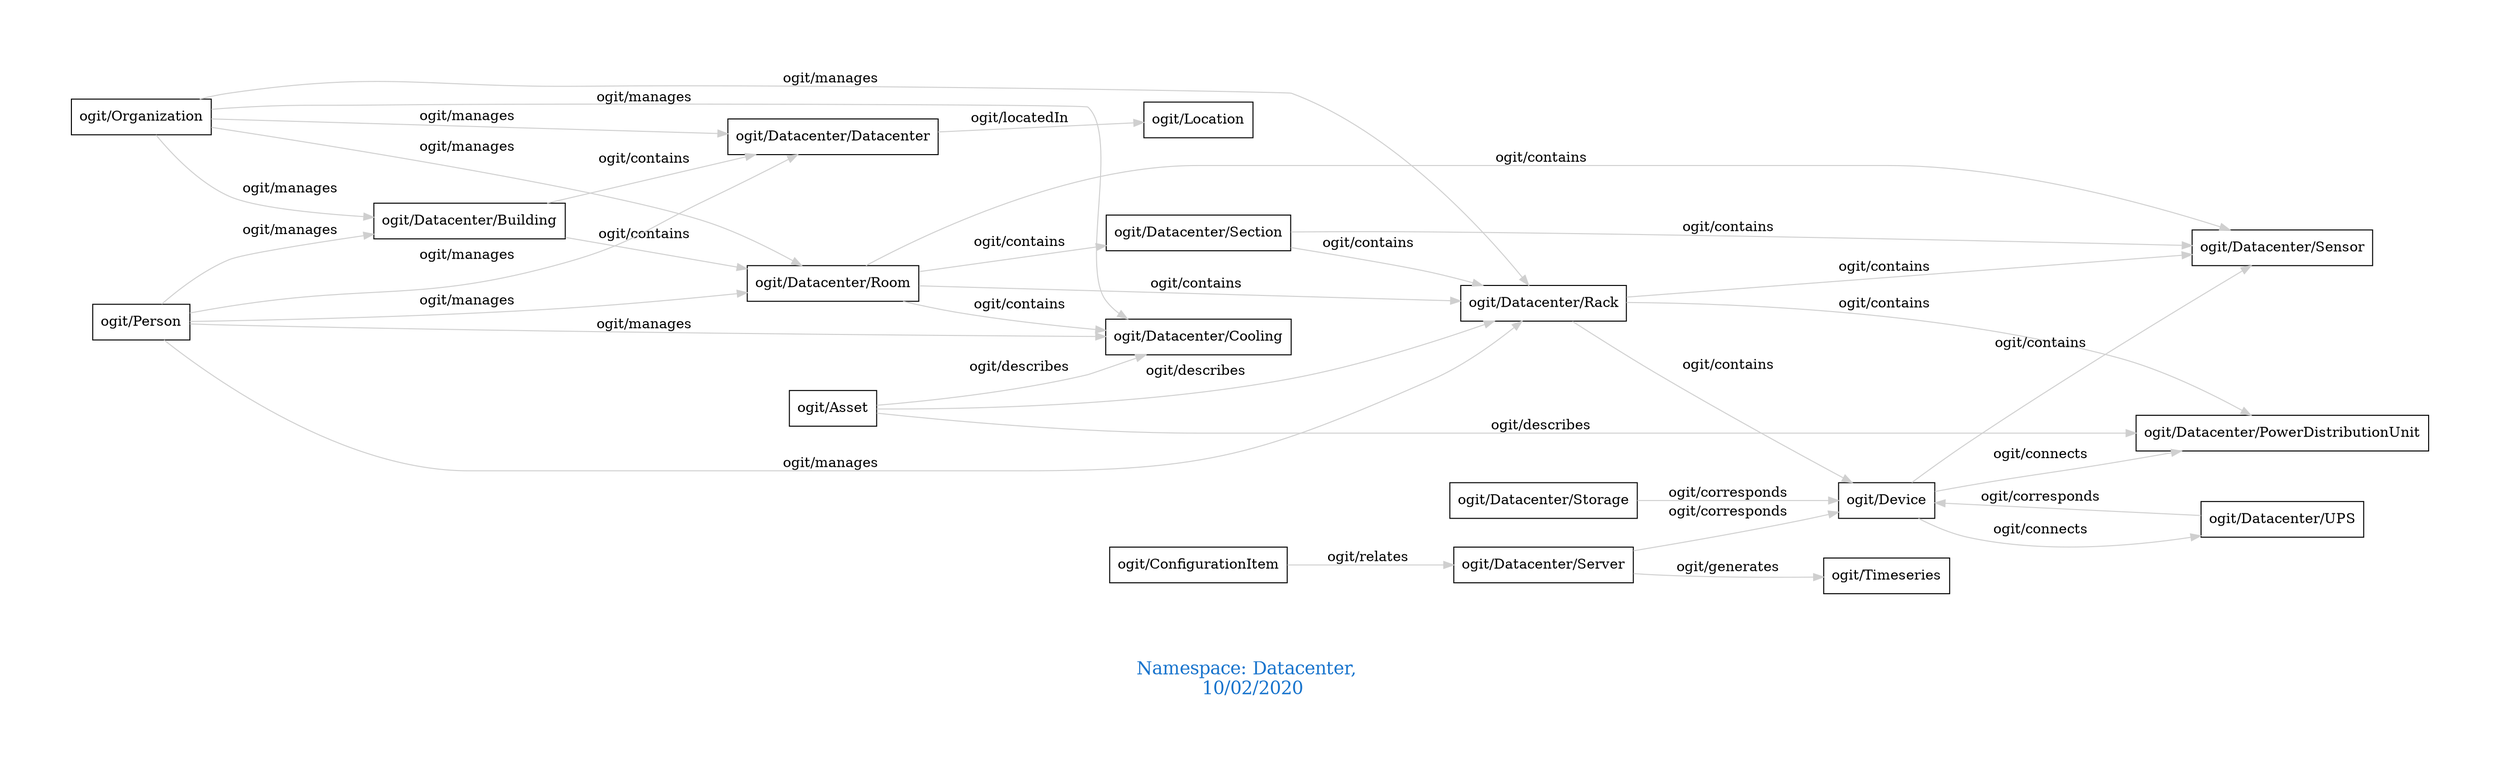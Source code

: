 digraph OGIT_ontology {
 graph [ rankdir= LR,pad=1 
fontsize = 18,
fontcolor= dodgerblue3,label = "\n\n\nNamespace: Datacenter, \n 10/02/2020"];
node[shape=polygon];
edge [  color="gray81"];

   "ogit/Datacenter/Building" -> "ogit/Datacenter/Datacenter" [label="   ogit/contains    "];
   "ogit/Datacenter/Building" -> "ogit/Datacenter/Room" [label="   ogit/contains    "];
   "ogit/Datacenter/Rack" -> "ogit/Datacenter/Sensor" [label="   ogit/contains    "];
   "ogit/Datacenter/Rack" -> "ogit/Datacenter/PowerDistributionUnit" [label="   ogit/contains    "];
   "ogit/Datacenter/Rack" -> "ogit/Device" [label="   ogit/contains    "];
   "ogit/Datacenter/Room" -> "ogit/Datacenter/Rack" [label="   ogit/contains    "];
   "ogit/Datacenter/Room" -> "ogit/Datacenter/Cooling" [label="   ogit/contains    "];
   "ogit/Datacenter/Room" -> "ogit/Datacenter/Sensor" [label="   ogit/contains    "];
   "ogit/Datacenter/Room" -> "ogit/Datacenter/Section" [label="   ogit/contains    "];
   "ogit/Datacenter/Section" -> "ogit/Datacenter/Sensor" [label="   ogit/contains    "];
   "ogit/Datacenter/Section" -> "ogit/Datacenter/Rack" [label="   ogit/contains    "];
   "ogit/Device" -> "ogit/Datacenter/Sensor" [label="   ogit/contains    "];
   "ogit/Organization" -> "ogit/Datacenter/Room" [label="   ogit/manages    "];
   "ogit/Organization" -> "ogit/Datacenter/Rack" [label="   ogit/manages    "];
   "ogit/Organization" -> "ogit/Datacenter/Datacenter" [label="   ogit/manages    "];
   "ogit/Organization" -> "ogit/Datacenter/Cooling" [label="   ogit/manages    "];
   "ogit/Organization" -> "ogit/Datacenter/Building" [label="   ogit/manages    "];
   "ogit/Person" -> "ogit/Datacenter/Room" [label="   ogit/manages    "];
   "ogit/Person" -> "ogit/Datacenter/Rack" [label="   ogit/manages    "];
   "ogit/Person" -> "ogit/Datacenter/Datacenter" [label="   ogit/manages    "];
   "ogit/Person" -> "ogit/Datacenter/Cooling" [label="   ogit/manages    "];
   "ogit/Person" -> "ogit/Datacenter/Building" [label="   ogit/manages    "];
   "ogit/Datacenter/Server" -> "ogit/Timeseries" [label="   ogit/generates    "];
   "ogit/Asset" -> "ogit/Datacenter/Rack" [label="   ogit/describes    "];
   "ogit/Asset" -> "ogit/Datacenter/PowerDistributionUnit" [label="   ogit/describes    "];
   "ogit/Asset" -> "ogit/Datacenter/Cooling" [label="   ogit/describes    "];
   "ogit/Device" -> "ogit/Datacenter/PowerDistributionUnit" [label="   ogit/connects    "];
   "ogit/Device" -> "ogit/Datacenter/UPS" [label="   ogit/connects    "];
   "ogit/Datacenter/Datacenter" -> "ogit/Location" [label="   ogit/locatedIn    "];
   "ogit/Datacenter/Server" -> "ogit/Device" [label="   ogit/corresponds    "];
   "ogit/Datacenter/Storage" -> "ogit/Device" [label="   ogit/corresponds    "];
   "ogit/Datacenter/UPS" -> "ogit/Device" [label="   ogit/corresponds    "];
   "ogit/ConfigurationItem" -> "ogit/Datacenter/Server" [label="   ogit/relates    "];
}

